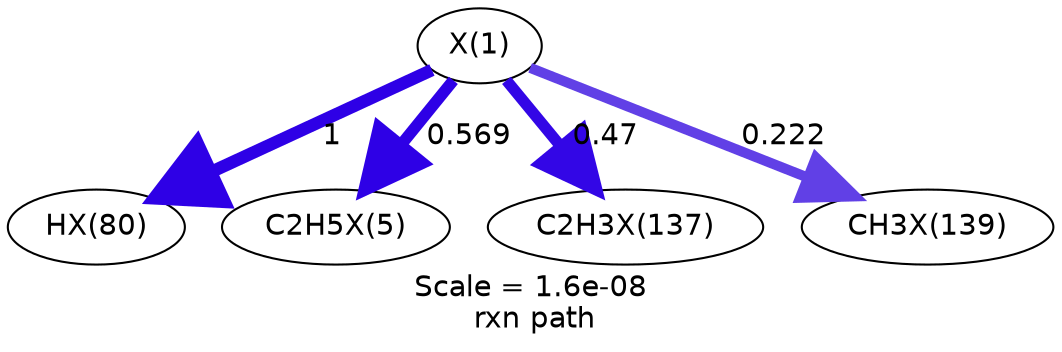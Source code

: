digraph reaction_paths {
center=1;
s17 -> s19[fontname="Helvetica", style="setlinewidth(6)", arrowsize=3, color="0.7, 1.5, 0.9"
, label=" 1"];
s17 -> s18[fontname="Helvetica", style="setlinewidth(5.57)", arrowsize=2.79, color="0.7, 1.07, 0.9"
, label=" 0.569"];
s17 -> s20[fontname="Helvetica", style="setlinewidth(5.43)", arrowsize=2.71, color="0.7, 0.97, 0.9"
, label=" 0.47"];
s17 -> s21[fontname="Helvetica", style="setlinewidth(4.86)", arrowsize=2.43, color="0.7, 0.722, 0.9"
, label=" 0.222"];
s17 [ fontname="Helvetica", label="X(1)"];
s18 [ fontname="Helvetica", label="C2H5X(5)"];
s19 [ fontname="Helvetica", label="HX(80)"];
s20 [ fontname="Helvetica", label="C2H3X(137)"];
s21 [ fontname="Helvetica", label="CH3X(139)"];
 label = "Scale = 1.6e-08\l rxn path";
 fontname = "Helvetica";
}
